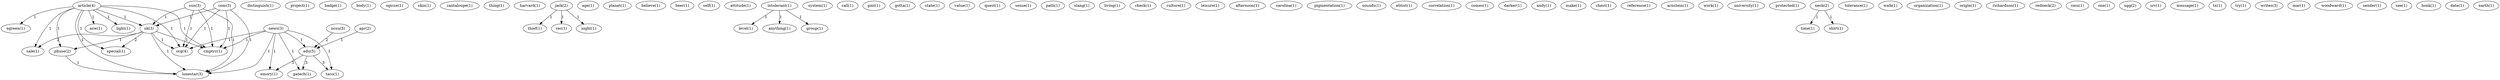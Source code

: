 digraph G {
  com [ label="com(3)" ];
  uk [ label="uk(3)" ];
  cmptrc [ label="cmptrc(1)" ];
  org [ label="org(4)" ];
  lonestar [ label="lonestar(3)" ];
  distinguish [ label="distinguish(1)" ];
  project [ label="project(1)" ];
  badge [ label="badge(1)" ];
  body [ label="body(1)" ];
  ogicse [ label="ogicse(1)" ];
  skin [ label="skin(1)" ];
  cantaloupe [ label="cantaloupe(1)" ];
  ncsu [ label="ncsu(3)" ];
  edu [ label="edu(5)" ];
  thing [ label="thing(1)" ];
  harvard [ label="harvard(1)" ];
  jack [ label="jack(2)" ];
  thief [ label="thief(1)" ];
  rec [ label="rec(1)" ];
  night [ label="night(1)" ];
  age [ label="age(1)" ];
  planet [ label="planet(1)" ];
  believe [ label="believe(1)" ];
  beer [ label="beer(1)" ];
  sun [ label="sun(3)" ];
  self [ label="self(1)" ];
  article [ label="article(4)" ];
  azw [ label="azw(1)" ];
  light [ label="light(1)" ];
  egreen [ label="egreen(1)" ];
  phuse [ label="phuse(2)" ];
  special [ label="special(1)" ];
  sale [ label="sale(1)" ];
  attitude [ label="attitude(1)" ];
  intolerant [ label="intolerant(1)" ];
  level [ label="level(1)" ];
  anything [ label="anything(1)" ];
  group [ label="group(1)" ];
  system [ label="system(1)" ];
  call [ label="call(1)" ];
  news [ label="news(3)" ];
  taco [ label="taco(1)" ];
  emory [ label="emory(1)" ];
  gatech [ label="gatech(1)" ];
  gmt [ label="gmt(1)" ];
  apr [ label="apr(2)" ];
  gotta [ label="gotta(1)" ];
  state [ label="state(1)" ];
  value [ label="value(1)" ];
  quest [ label="quest(1)" ];
  sense [ label="sense(1)" ];
  path [ label="path(1)" ];
  slang [ label="slang(1)" ];
  living [ label="living(1)" ];
  check [ label="check(1)" ];
  culture [ label="culture(1)" ];
  leisure [ label="leisure(1)" ];
  afternoon [ label="afternoon(1)" ];
  carolina [ label="carolina(1)" ];
  pigmentation [ label="pigmentation(1)" ];
  sounds [ label="sounds(1)" ];
  elitist [ label="elitist(1)" ];
  correlation [ label="correlation(1)" ];
  comes [ label="comes(1)" ];
  darker [ label="darker(1)" ];
  andy [ label="andy(1)" ];
  make [ label="make(1)" ];
  chest [ label="chest(1)" ];
  reference [ label="reference(1)" ];
  arnstein [ label="arnstein(1)" ];
  work [ label="work(1)" ];
  university [ label="university(1)" ];
  protected [ label="protected(1)" ];
  neck [ label="neck(2)" ];
  time [ label="time(1)" ];
  shirt [ label="shirt(1)" ];
  tolerance [ label="tolerance(1)" ];
  walk [ label="walk(1)" ];
  organization [ label="organization(1)" ];
  origin [ label="origin(1)" ];
  richardson [ label="richardson(1)" ];
  redneck [ label="redneck(2)" ];
  cmu [ label="cmu(1)" ];
  one [ label="one(1)" ];
  ugg [ label="ugg(2)" ];
  srv [ label="srv(1)" ];
  message [ label="message(1)" ];
  tx [ label="tx(1)" ];
  try [ label="try(1)" ];
  writes [ label="writes(3)" ];
  mar [ label="mar(1)" ];
  woodward [ label="woodward(1)" ];
  sender [ label="sender(1)" ];
  see [ label="see(1)" ];
  honk [ label="honk(1)" ];
  date [ label="date(1)" ];
  earth [ label="earth(1)" ];
  com -> uk [ label="1" ];
  com -> cmptrc [ label="1" ];
  com -> org [ label="1" ];
  com -> lonestar [ label="1" ];
  ncsu -> edu [ label="2" ];
  jack -> thief [ label="1" ];
  jack -> rec [ label="1" ];
  jack -> night [ label="1" ];
  sun -> uk [ label="1" ];
  sun -> cmptrc [ label="1" ];
  sun -> org [ label="1" ];
  sun -> lonestar [ label="1" ];
  article -> azw [ label="1" ];
  article -> light [ label="1" ];
  article -> uk [ label="1" ];
  article -> egreen [ label="1" ];
  article -> cmptrc [ label="1" ];
  article -> org [ label="1" ];
  article -> phuse [ label="1" ];
  article -> lonestar [ label="1" ];
  article -> special [ label="1" ];
  article -> sale [ label="1" ];
  intolerant -> level [ label="1" ];
  intolerant -> anything [ label="1" ];
  intolerant -> group [ label="1" ];
  news -> edu [ label="1" ];
  news -> cmptrc [ label="1" ];
  news -> org [ label="1" ];
  news -> taco [ label="1" ];
  news -> lonestar [ label="1" ];
  news -> emory [ label="1" ];
  news -> gatech [ label="1" ];
  apr -> edu [ label="1" ];
  uk -> cmptrc [ label="1" ];
  uk -> org [ label="1" ];
  uk -> phuse [ label="1" ];
  uk -> lonestar [ label="1" ];
  uk -> special [ label="2" ];
  uk -> sale [ label="2" ];
  edu -> taco [ label="3" ];
  edu -> emory [ label="3" ];
  edu -> gatech [ label="3" ];
  phuse -> lonestar [ label="1" ];
  neck -> time [ label="1" ];
  neck -> shirt [ label="1" ];
}
